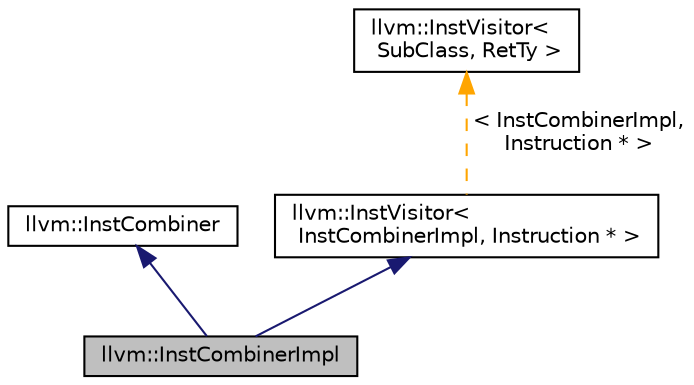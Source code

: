 digraph "llvm::InstCombinerImpl"
{
 // LATEX_PDF_SIZE
  bgcolor="transparent";
  edge [fontname="Helvetica",fontsize="10",labelfontname="Helvetica",labelfontsize="10"];
  node [fontname="Helvetica",fontsize="10",shape=record];
  Node1 [label="llvm::InstCombinerImpl",height=0.2,width=0.4,color="black", fillcolor="grey75", style="filled", fontcolor="black",tooltip=" "];
  Node2 -> Node1 [dir="back",color="midnightblue",fontsize="10",style="solid",fontname="Helvetica"];
  Node2 [label="llvm::InstCombiner",height=0.2,width=0.4,color="black",URL="$classllvm_1_1InstCombiner.html",tooltip="The core instruction combiner logic."];
  Node3 -> Node1 [dir="back",color="midnightblue",fontsize="10",style="solid",fontname="Helvetica"];
  Node3 [label="llvm::InstVisitor\<\l InstCombinerImpl, Instruction * \>",height=0.2,width=0.4,color="black",URL="$classllvm_1_1InstVisitor.html",tooltip=" "];
  Node4 -> Node3 [dir="back",color="orange",fontsize="10",style="dashed",label=" \< InstCombinerImpl,\l Instruction * \>" ,fontname="Helvetica"];
  Node4 [label="llvm::InstVisitor\<\l SubClass, RetTy \>",height=0.2,width=0.4,color="black",URL="$classllvm_1_1InstVisitor.html",tooltip="Base class for instruction visitors."];
}
